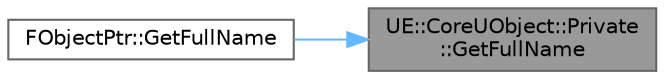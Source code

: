 digraph "UE::CoreUObject::Private::GetFullName"
{
 // INTERACTIVE_SVG=YES
 // LATEX_PDF_SIZE
  bgcolor="transparent";
  edge [fontname=Helvetica,fontsize=10,labelfontname=Helvetica,labelfontsize=10];
  node [fontname=Helvetica,fontsize=10,shape=box,height=0.2,width=0.4];
  rankdir="RL";
  Node1 [id="Node000001",label="UE::CoreUObject::Private\l::GetFullName",height=0.2,width=0.4,color="gray40", fillcolor="grey60", style="filled", fontcolor="black",tooltip=" "];
  Node1 -> Node2 [id="edge1_Node000001_Node000002",dir="back",color="steelblue1",style="solid",tooltip=" "];
  Node2 [id="Node000002",label="FObjectPtr::GetFullName",height=0.2,width=0.4,color="grey40", fillcolor="white", style="filled",URL="$d7/d0d/structFObjectPtr.html#ae77b124d69763571cb66a0e424ed2c7a",tooltip="Returns the fully qualified pathname for this object as well as the name of the class,..."];
}
